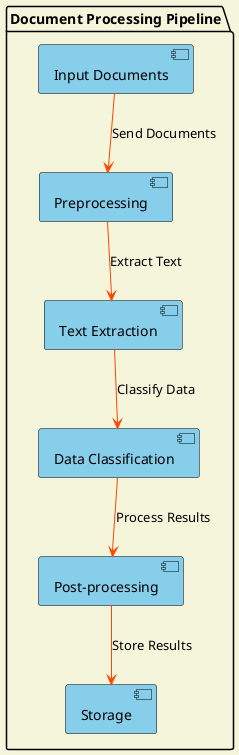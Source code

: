 @startuml
skinparam backgroundColor #F5F5DC
skinparam component {
    BackgroundColor #87CEEB
    BorderColor #000000
}
skinparam Arrow {
    Color #FF4500
}

package "Document Processing Pipeline" {
    [Input Documents] as inputDocuments
    [Preprocessing] as preprocessing
    [Text Extraction] as textExtraction
    [Data Classification] as dataClassification
    [Post-processing] as postProcessing
    [Storage] as storage

    inputDocuments --> preprocessing : "Send Documents"
    preprocessing --> textExtraction : "Extract Text"
    textExtraction --> dataClassification : "Classify Data"
    dataClassification --> postProcessing : "Process Results"
    postProcessing --> storage : "Store Results"
}

@enduml